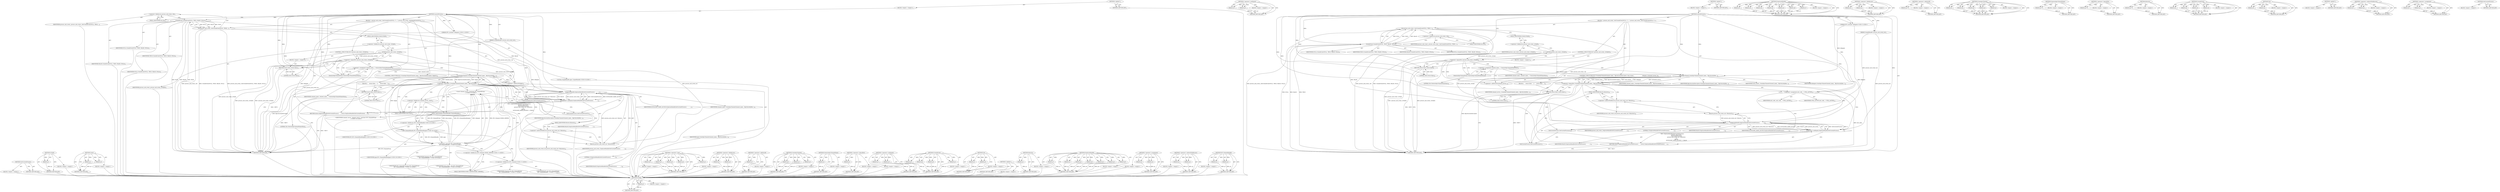 digraph "IPC.ChannelHandle" {
vulnerable_107 [label=<(METHOD,IsValid)>];
vulnerable_108 [label=<(PARAM,p1)>];
vulnerable_109 [label=<(BLOCK,&lt;empty&gt;,&lt;empty&gt;)>];
vulnerable_110 [label=<(METHOD_RETURN,ANY)>];
vulnerable_132 [label=<(METHOD,&lt;operator&gt;.notEquals)>];
vulnerable_133 [label=<(PARAM,p1)>];
vulnerable_134 [label=<(PARAM,p2)>];
vulnerable_135 [label=<(BLOCK,&lt;empty&gt;,&lt;empty&gt;)>];
vulnerable_136 [label=<(METHOD_RETURN,ANY)>];
vulnerable_6 [label=<(METHOD,&lt;global&gt;)<SUB>1</SUB>>];
vulnerable_7 [label=<(BLOCK,&lt;empty&gt;,&lt;empty&gt;)<SUB>1</SUB>>];
vulnerable_8 [label=<(METHOD,LaunchProcess)<SUB>1</SUB>>];
vulnerable_9 [label="<(PARAM,IPC::Listener* delegate)<SUB>2</SUB>>"];
vulnerable_10 [label=<(PARAM,ScopedHandle* process_exit_event_out)<SUB>3</SUB>>];
vulnerable_11 [label=<(BLOCK,{
  process_exit_event_.Set(CreateEvent(NULL, T...,{
  process_exit_event_.Set(CreateEvent(NULL, T...)<SUB>3</SUB>>];
vulnerable_12 [label=<(Set,process_exit_event_.Set(CreateEvent(NULL, TRUE,...)<SUB>4</SUB>>];
vulnerable_13 [label=<(&lt;operator&gt;.fieldAccess,process_exit_event_.Set)<SUB>4</SUB>>];
vulnerable_14 [label=<(IDENTIFIER,process_exit_event_,process_exit_event_.Set(CreateEvent(NULL, TRUE,...)<SUB>4</SUB>>];
vulnerable_15 [label=<(FIELD_IDENTIFIER,Set,Set)<SUB>4</SUB>>];
vulnerable_16 [label=<(CreateEvent,CreateEvent(NULL, TRUE, FALSE, NULL))<SUB>4</SUB>>];
vulnerable_17 [label=<(IDENTIFIER,NULL,CreateEvent(NULL, TRUE, FALSE, NULL))<SUB>4</SUB>>];
vulnerable_18 [label=<(IDENTIFIER,TRUE,CreateEvent(NULL, TRUE, FALSE, NULL))<SUB>4</SUB>>];
vulnerable_19 [label=<(IDENTIFIER,FALSE,CreateEvent(NULL, TRUE, FALSE, NULL))<SUB>4</SUB>>];
vulnerable_20 [label=<(IDENTIFIER,NULL,CreateEvent(NULL, TRUE, FALSE, NULL))<SUB>4</SUB>>];
vulnerable_21 [label=<(CONTROL_STRUCTURE,IF,if (!process_exit_event_.IsValid()))<SUB>5</SUB>>];
vulnerable_22 [label=<(&lt;operator&gt;.logicalNot,!process_exit_event_.IsValid())<SUB>5</SUB>>];
vulnerable_23 [label=<(IsValid,process_exit_event_.IsValid())<SUB>5</SUB>>];
vulnerable_24 [label=<(&lt;operator&gt;.fieldAccess,process_exit_event_.IsValid)<SUB>5</SUB>>];
vulnerable_25 [label=<(IDENTIFIER,process_exit_event_,process_exit_event_.IsValid())<SUB>5</SUB>>];
vulnerable_26 [label=<(FIELD_IDENTIFIER,IsValid,IsValid)<SUB>5</SUB>>];
vulnerable_27 [label=<(BLOCK,&lt;empty&gt;,&lt;empty&gt;)<SUB>6</SUB>>];
vulnerable_28 [label=<(RETURN,return false;,return false;)<SUB>6</SUB>>];
vulnerable_29 [label=<(LITERAL,false,return false;)<SUB>6</SUB>>];
vulnerable_30 [label=<(&lt;operator&gt;.assignment,channel_name_ = GenerateIpcChannelName(this))<SUB>8</SUB>>];
vulnerable_31 [label=<(IDENTIFIER,channel_name_,channel_name_ = GenerateIpcChannelName(this))<SUB>8</SUB>>];
vulnerable_32 [label=<(GenerateIpcChannelName,GenerateIpcChannelName(this))<SUB>8</SUB>>];
vulnerable_33 [label=<(LITERAL,this,GenerateIpcChannelName(this))<SUB>8</SUB>>];
vulnerable_34 [label=<(CONTROL_STRUCTURE,IF,if (!CreateIpcChannel(channel_name_, kIpcSecurityDescriptor, task_runner_,
                        delegate, &amp;channel_server_)))<SUB>9</SUB>>];
vulnerable_35 [label=<(&lt;operator&gt;.logicalNot,!CreateIpcChannel(channel_name_, kIpcSecurityDe...)<SUB>9</SUB>>];
vulnerable_36 [label=<(CreateIpcChannel,CreateIpcChannel(channel_name_, kIpcSecurityDes...)<SUB>9</SUB>>];
vulnerable_37 [label=<(IDENTIFIER,channel_name_,CreateIpcChannel(channel_name_, kIpcSecurityDes...)<SUB>9</SUB>>];
vulnerable_38 [label=<(IDENTIFIER,kIpcSecurityDescriptor,CreateIpcChannel(channel_name_, kIpcSecurityDes...)<SUB>9</SUB>>];
vulnerable_39 [label=<(IDENTIFIER,task_runner_,CreateIpcChannel(channel_name_, kIpcSecurityDes...)<SUB>9</SUB>>];
vulnerable_40 [label=<(IDENTIFIER,delegate,CreateIpcChannel(channel_name_, kIpcSecurityDes...)<SUB>10</SUB>>];
vulnerable_41 [label=<(&lt;operator&gt;.addressOf,&amp;channel_server_)<SUB>10</SUB>>];
vulnerable_42 [label=<(IDENTIFIER,channel_server_,CreateIpcChannel(channel_name_, kIpcSecurityDes...)<SUB>10</SUB>>];
vulnerable_43 [label=<(BLOCK,{
     return false;
   },{
     return false;
   })<SUB>10</SUB>>];
vulnerable_44 [label=<(RETURN,return false;,return false;)<SUB>11</SUB>>];
vulnerable_45 [label=<(LITERAL,false,return false;)<SUB>11</SUB>>];
vulnerable_46 [label=<(&lt;operator&gt;.assignment,exit_code_ = STILL_ACTIVE)<SUB>14</SUB>>];
vulnerable_47 [label=<(IDENTIFIER,exit_code_,exit_code_ = STILL_ACTIVE)<SUB>14</SUB>>];
vulnerable_48 [label=<(IDENTIFIER,STILL_ACTIVE,exit_code_ = STILL_ACTIVE)<SUB>14</SUB>>];
vulnerable_49 [label=<(RETURN,return DuplicateHandle(GetCurrentProcess(),
   ...,return DuplicateHandle(GetCurrentProcess(),
   ...)<SUB>15</SUB>>];
vulnerable_50 [label=<(&lt;operator&gt;.notEquals,DuplicateHandle(GetCurrentProcess(),
          ...)<SUB>15</SUB>>];
vulnerable_51 [label=<(DuplicateHandle,DuplicateHandle(GetCurrentProcess(),
          ...)<SUB>15</SUB>>];
vulnerable_52 [label=<(GetCurrentProcess,GetCurrentProcess())<SUB>15</SUB>>];
vulnerable_53 [label=<(IDENTIFIER,process_exit_event_,DuplicateHandle(GetCurrentProcess(),
          ...)<SUB>16</SUB>>];
vulnerable_54 [label=<(GetCurrentProcess,GetCurrentProcess())<SUB>17</SUB>>];
vulnerable_55 [label=<(Receive,process_exit_event_out-&gt;Receive())<SUB>18</SUB>>];
vulnerable_56 [label=<(&lt;operator&gt;.indirectFieldAccess,process_exit_event_out-&gt;Receive)<SUB>18</SUB>>];
vulnerable_57 [label=<(IDENTIFIER,process_exit_event_out,process_exit_event_out-&gt;Receive())<SUB>18</SUB>>];
vulnerable_58 [label=<(FIELD_IDENTIFIER,Receive,Receive)<SUB>18</SUB>>];
vulnerable_59 [label=<(LITERAL,0,DuplicateHandle(GetCurrentProcess(),
          ...)<SUB>19</SUB>>];
vulnerable_60 [label=<(IDENTIFIER,FALSE,DuplicateHandle(GetCurrentProcess(),
          ...)<SUB>20</SUB>>];
vulnerable_61 [label=<(IDENTIFIER,DUPLICATE_SAME_ACCESS,DuplicateHandle(GetCurrentProcess(),
          ...)<SUB>21</SUB>>];
vulnerable_62 [label=<(IDENTIFIER,FALSE,DuplicateHandle(GetCurrentProcess(),
          ...)<SUB>21</SUB>>];
vulnerable_63 [label=<(METHOD_RETURN,bool)<SUB>1</SUB>>];
vulnerable_65 [label=<(METHOD_RETURN,ANY)<SUB>1</SUB>>];
vulnerable_137 [label=<(METHOD,DuplicateHandle)>];
vulnerable_138 [label=<(PARAM,p1)>];
vulnerable_139 [label=<(PARAM,p2)>];
vulnerable_140 [label=<(PARAM,p3)>];
vulnerable_141 [label=<(PARAM,p4)>];
vulnerable_142 [label=<(PARAM,p5)>];
vulnerable_143 [label=<(PARAM,p6)>];
vulnerable_144 [label=<(PARAM,p7)>];
vulnerable_145 [label=<(BLOCK,&lt;empty&gt;,&lt;empty&gt;)>];
vulnerable_146 [label=<(METHOD_RETURN,ANY)>];
vulnerable_91 [label=<(METHOD,&lt;operator&gt;.fieldAccess)>];
vulnerable_92 [label=<(PARAM,p1)>];
vulnerable_93 [label=<(PARAM,p2)>];
vulnerable_94 [label=<(BLOCK,&lt;empty&gt;,&lt;empty&gt;)>];
vulnerable_95 [label=<(METHOD_RETURN,ANY)>];
vulnerable_128 [label=<(METHOD,&lt;operator&gt;.addressOf)>];
vulnerable_129 [label=<(PARAM,p1)>];
vulnerable_130 [label=<(BLOCK,&lt;empty&gt;,&lt;empty&gt;)>];
vulnerable_131 [label=<(METHOD_RETURN,ANY)>];
vulnerable_120 [label=<(METHOD,CreateIpcChannel)>];
vulnerable_121 [label=<(PARAM,p1)>];
vulnerable_122 [label=<(PARAM,p2)>];
vulnerable_123 [label=<(PARAM,p3)>];
vulnerable_124 [label=<(PARAM,p4)>];
vulnerable_125 [label=<(PARAM,p5)>];
vulnerable_126 [label=<(BLOCK,&lt;empty&gt;,&lt;empty&gt;)>];
vulnerable_127 [label=<(METHOD_RETURN,ANY)>];
vulnerable_116 [label=<(METHOD,GenerateIpcChannelName)>];
vulnerable_117 [label=<(PARAM,p1)>];
vulnerable_118 [label=<(BLOCK,&lt;empty&gt;,&lt;empty&gt;)>];
vulnerable_119 [label=<(METHOD_RETURN,ANY)>];
vulnerable_103 [label=<(METHOD,&lt;operator&gt;.logicalNot)>];
vulnerable_104 [label=<(PARAM,p1)>];
vulnerable_105 [label=<(BLOCK,&lt;empty&gt;,&lt;empty&gt;)>];
vulnerable_106 [label=<(METHOD_RETURN,ANY)>];
vulnerable_150 [label=<(METHOD,Receive)>];
vulnerable_151 [label=<(PARAM,p1)>];
vulnerable_152 [label=<(BLOCK,&lt;empty&gt;,&lt;empty&gt;)>];
vulnerable_153 [label=<(METHOD_RETURN,ANY)>];
vulnerable_96 [label=<(METHOD,CreateEvent)>];
vulnerable_97 [label=<(PARAM,p1)>];
vulnerable_98 [label=<(PARAM,p2)>];
vulnerable_99 [label=<(PARAM,p3)>];
vulnerable_100 [label=<(PARAM,p4)>];
vulnerable_101 [label=<(BLOCK,&lt;empty&gt;,&lt;empty&gt;)>];
vulnerable_102 [label=<(METHOD_RETURN,ANY)>];
vulnerable_86 [label=<(METHOD,Set)>];
vulnerable_87 [label=<(PARAM,p1)>];
vulnerable_88 [label=<(PARAM,p2)>];
vulnerable_89 [label=<(BLOCK,&lt;empty&gt;,&lt;empty&gt;)>];
vulnerable_90 [label=<(METHOD_RETURN,ANY)>];
vulnerable_80 [label=<(METHOD,&lt;global&gt;)<SUB>1</SUB>>];
vulnerable_81 [label=<(BLOCK,&lt;empty&gt;,&lt;empty&gt;)>];
vulnerable_82 [label=<(METHOD_RETURN,ANY)>];
vulnerable_154 [label=<(METHOD,&lt;operator&gt;.indirectFieldAccess)>];
vulnerable_155 [label=<(PARAM,p1)>];
vulnerable_156 [label=<(PARAM,p2)>];
vulnerable_157 [label=<(BLOCK,&lt;empty&gt;,&lt;empty&gt;)>];
vulnerable_158 [label=<(METHOD_RETURN,ANY)>];
vulnerable_111 [label=<(METHOD,&lt;operator&gt;.assignment)>];
vulnerable_112 [label=<(PARAM,p1)>];
vulnerable_113 [label=<(PARAM,p2)>];
vulnerable_114 [label=<(BLOCK,&lt;empty&gt;,&lt;empty&gt;)>];
vulnerable_115 [label=<(METHOD_RETURN,ANY)>];
vulnerable_147 [label=<(METHOD,GetCurrentProcess)>];
vulnerable_148 [label=<(BLOCK,&lt;empty&gt;,&lt;empty&gt;)>];
vulnerable_149 [label=<(METHOD_RETURN,ANY)>];
fixed_183 [label=<(METHOD,GetCurrentProcess)>];
fixed_184 [label=<(BLOCK,&lt;empty&gt;,&lt;empty&gt;)>];
fixed_185 [label=<(METHOD_RETURN,ANY)>];
fixed_127 [label=<(METHOD,IsValid)>];
fixed_128 [label=<(PARAM,p1)>];
fixed_129 [label=<(BLOCK,&lt;empty&gt;,&lt;empty&gt;)>];
fixed_130 [label=<(METHOD_RETURN,ANY)>];
fixed_150 [label=<(METHOD,reset)>];
fixed_151 [label=<(PARAM,p1)>];
fixed_152 [label=<(PARAM,p2)>];
fixed_153 [label=<(BLOCK,&lt;empty&gt;,&lt;empty&gt;)>];
fixed_154 [label=<(METHOD_RETURN,ANY)>];
fixed_6 [label=<(METHOD,&lt;global&gt;)<SUB>1</SUB>>];
fixed_7 [label=<(BLOCK,&lt;empty&gt;,&lt;empty&gt;)<SUB>1</SUB>>];
fixed_8 [label=<(METHOD,LaunchProcess)<SUB>1</SUB>>];
fixed_9 [label="<(PARAM,IPC::Listener* delegate)<SUB>2</SUB>>"];
fixed_10 [label=<(PARAM,ScopedHandle* process_exit_event_out)<SUB>3</SUB>>];
fixed_11 [label=<(BLOCK,{
  process_exit_event_.Set(CreateEvent(NULL, T...,{
  process_exit_event_.Set(CreateEvent(NULL, T...)<SUB>3</SUB>>];
fixed_12 [label=<(Set,process_exit_event_.Set(CreateEvent(NULL, TRUE,...)<SUB>4</SUB>>];
fixed_13 [label=<(&lt;operator&gt;.fieldAccess,process_exit_event_.Set)<SUB>4</SUB>>];
fixed_14 [label=<(IDENTIFIER,process_exit_event_,process_exit_event_.Set(CreateEvent(NULL, TRUE,...)<SUB>4</SUB>>];
fixed_15 [label=<(FIELD_IDENTIFIER,Set,Set)<SUB>4</SUB>>];
fixed_16 [label=<(CreateEvent,CreateEvent(NULL, TRUE, FALSE, NULL))<SUB>4</SUB>>];
fixed_17 [label=<(IDENTIFIER,NULL,CreateEvent(NULL, TRUE, FALSE, NULL))<SUB>4</SUB>>];
fixed_18 [label=<(IDENTIFIER,TRUE,CreateEvent(NULL, TRUE, FALSE, NULL))<SUB>4</SUB>>];
fixed_19 [label=<(IDENTIFIER,FALSE,CreateEvent(NULL, TRUE, FALSE, NULL))<SUB>4</SUB>>];
fixed_20 [label=<(IDENTIFIER,NULL,CreateEvent(NULL, TRUE, FALSE, NULL))<SUB>4</SUB>>];
fixed_21 [label=<(CONTROL_STRUCTURE,IF,if (!process_exit_event_.IsValid()))<SUB>5</SUB>>];
fixed_22 [label=<(&lt;operator&gt;.logicalNot,!process_exit_event_.IsValid())<SUB>5</SUB>>];
fixed_23 [label=<(IsValid,process_exit_event_.IsValid())<SUB>5</SUB>>];
fixed_24 [label=<(&lt;operator&gt;.fieldAccess,process_exit_event_.IsValid)<SUB>5</SUB>>];
fixed_25 [label=<(IDENTIFIER,process_exit_event_,process_exit_event_.IsValid())<SUB>5</SUB>>];
fixed_26 [label=<(FIELD_IDENTIFIER,IsValid,IsValid)<SUB>5</SUB>>];
fixed_27 [label=<(BLOCK,&lt;empty&gt;,&lt;empty&gt;)<SUB>6</SUB>>];
fixed_28 [label=<(RETURN,return false;,return false;)<SUB>6</SUB>>];
fixed_29 [label=<(LITERAL,false,return false;)<SUB>6</SUB>>];
fixed_30 [label=<(&lt;operator&gt;.assignment,channel_name_ = GenerateIpcChannelName(this))<SUB>8</SUB>>];
fixed_31 [label=<(IDENTIFIER,channel_name_,channel_name_ = GenerateIpcChannelName(this))<SUB>8</SUB>>];
fixed_32 [label=<(GenerateIpcChannelName,GenerateIpcChannelName(this))<SUB>8</SUB>>];
fixed_33 [label=<(LITERAL,this,GenerateIpcChannelName(this))<SUB>8</SUB>>];
fixed_34 [label="<(LOCAL,ScopedHandle pipe: ScopedHandle)<SUB>9</SUB>>"];
fixed_35 [label=<(CONTROL_STRUCTURE,IF,if (!CreateIpcChannel(channel_name_, kIpcSecurityDescriptor, &amp;pipe)))<SUB>10</SUB>>];
fixed_36 [label=<(&lt;operator&gt;.logicalNot,!CreateIpcChannel(channel_name_, kIpcSecurityDe...)<SUB>10</SUB>>];
fixed_37 [label=<(CreateIpcChannel,CreateIpcChannel(channel_name_, kIpcSecurityDes...)<SUB>10</SUB>>];
fixed_38 [label=<(IDENTIFIER,channel_name_,CreateIpcChannel(channel_name_, kIpcSecurityDes...)<SUB>10</SUB>>];
fixed_39 [label=<(IDENTIFIER,kIpcSecurityDescriptor,CreateIpcChannel(channel_name_, kIpcSecurityDes...)<SUB>10</SUB>>];
fixed_40 [label=<(&lt;operator&gt;.addressOf,&amp;pipe)<SUB>10</SUB>>];
fixed_41 [label=<(IDENTIFIER,pipe,CreateIpcChannel(channel_name_, kIpcSecurityDes...)<SUB>10</SUB>>];
fixed_42 [label=<(BLOCK,{
     return false;
   },{
     return false;
   })<SUB>10</SUB>>];
fixed_43 [label=<(RETURN,return false;,return false;)<SUB>11</SUB>>];
fixed_44 [label=<(LITERAL,false,return false;)<SUB>11</SUB>>];
fixed_45 [label="<(reset,channel_server_.reset(new IPC::ChannelProxy(
  ...)<SUB>15</SUB>>"];
fixed_46 [label=<(&lt;operator&gt;.fieldAccess,channel_server_.reset)<SUB>15</SUB>>];
fixed_47 [label="<(IDENTIFIER,channel_server_,channel_server_.reset(new IPC::ChannelProxy(
  ...)<SUB>15</SUB>>"];
fixed_48 [label=<(FIELD_IDENTIFIER,reset,reset)<SUB>15</SUB>>];
fixed_49 [label="<(&lt;operator&gt;.new,new IPC::ChannelProxy(
      IPC::ChannelHandle...)<SUB>15</SUB>>"];
fixed_50 [label="<(IDENTIFIER,IPC::ChannelProxy,new IPC::ChannelProxy(
      IPC::ChannelHandle...)<SUB>15</SUB>>"];
fixed_51 [label="<(IPC.ChannelHandle,IPC::ChannelHandle(pipe))<SUB>16</SUB>>"];
fixed_52 [label="<(&lt;operator&gt;.fieldAccess,IPC::ChannelHandle)<SUB>16</SUB>>"];
fixed_53 [label="<(IDENTIFIER,IPC,IPC::ChannelHandle(pipe))<SUB>16</SUB>>"];
fixed_54 [label=<(FIELD_IDENTIFIER,ChannelHandle,ChannelHandle)<SUB>16</SUB>>];
fixed_55 [label="<(IDENTIFIER,pipe,IPC::ChannelHandle(pipe))<SUB>16</SUB>>"];
fixed_56 [label="<(&lt;operator&gt;.fieldAccess,IPC::Channel::MODE_SERVER)<SUB>17</SUB>>"];
fixed_57 [label="<(&lt;operator&gt;.fieldAccess,IPC::Channel)<SUB>17</SUB>>"];
fixed_58 [label="<(IDENTIFIER,IPC,new IPC::ChannelProxy(
      IPC::ChannelHandle...)<SUB>17</SUB>>"];
fixed_59 [label="<(IDENTIFIER,Channel,new IPC::ChannelProxy(
      IPC::ChannelHandle...)<SUB>17</SUB>>"];
fixed_60 [label=<(FIELD_IDENTIFIER,MODE_SERVER,MODE_SERVER)<SUB>17</SUB>>];
fixed_61 [label="<(IDENTIFIER,delegate,new IPC::ChannelProxy(
      IPC::ChannelHandle...)<SUB>18</SUB>>"];
fixed_62 [label="<(IDENTIFIER,task_runner_,new IPC::ChannelProxy(
      IPC::ChannelHandle...)<SUB>19</SUB>>"];
fixed_63 [label=<(RETURN,return DuplicateHandle(GetCurrentProcess(),
   ...,return DuplicateHandle(GetCurrentProcess(),
   ...)<SUB>21</SUB>>];
fixed_64 [label=<(&lt;operator&gt;.notEquals,DuplicateHandle(GetCurrentProcess(),
          ...)<SUB>21</SUB>>];
fixed_65 [label=<(DuplicateHandle,DuplicateHandle(GetCurrentProcess(),
          ...)<SUB>21</SUB>>];
fixed_66 [label=<(GetCurrentProcess,GetCurrentProcess())<SUB>21</SUB>>];
fixed_67 [label=<(IDENTIFIER,process_exit_event_,DuplicateHandle(GetCurrentProcess(),
          ...)<SUB>22</SUB>>];
fixed_68 [label=<(GetCurrentProcess,GetCurrentProcess())<SUB>23</SUB>>];
fixed_69 [label=<(Receive,process_exit_event_out-&gt;Receive())<SUB>24</SUB>>];
fixed_70 [label=<(&lt;operator&gt;.indirectFieldAccess,process_exit_event_out-&gt;Receive)<SUB>24</SUB>>];
fixed_71 [label=<(IDENTIFIER,process_exit_event_out,process_exit_event_out-&gt;Receive())<SUB>24</SUB>>];
fixed_72 [label=<(FIELD_IDENTIFIER,Receive,Receive)<SUB>24</SUB>>];
fixed_73 [label=<(LITERAL,0,DuplicateHandle(GetCurrentProcess(),
          ...)<SUB>25</SUB>>];
fixed_74 [label=<(IDENTIFIER,FALSE,DuplicateHandle(GetCurrentProcess(),
          ...)<SUB>26</SUB>>];
fixed_75 [label=<(IDENTIFIER,DUPLICATE_SAME_ACCESS,DuplicateHandle(GetCurrentProcess(),
          ...)<SUB>27</SUB>>];
fixed_76 [label=<(IDENTIFIER,FALSE,DuplicateHandle(GetCurrentProcess(),
          ...)<SUB>27</SUB>>];
fixed_77 [label=<(METHOD_RETURN,bool)<SUB>1</SUB>>];
fixed_79 [label=<(METHOD_RETURN,ANY)<SUB>1</SUB>>];
fixed_155 [label=<(METHOD,&lt;operator&gt;.new)>];
fixed_156 [label=<(PARAM,p1)>];
fixed_157 [label=<(PARAM,p2)>];
fixed_158 [label=<(PARAM,p3)>];
fixed_159 [label=<(PARAM,p4)>];
fixed_160 [label=<(PARAM,p5)>];
fixed_161 [label=<(BLOCK,&lt;empty&gt;,&lt;empty&gt;)>];
fixed_162 [label=<(METHOD_RETURN,ANY)>];
fixed_111 [label=<(METHOD,&lt;operator&gt;.fieldAccess)>];
fixed_112 [label=<(PARAM,p1)>];
fixed_113 [label=<(PARAM,p2)>];
fixed_114 [label=<(BLOCK,&lt;empty&gt;,&lt;empty&gt;)>];
fixed_115 [label=<(METHOD_RETURN,ANY)>];
fixed_146 [label=<(METHOD,&lt;operator&gt;.addressOf)>];
fixed_147 [label=<(PARAM,p1)>];
fixed_148 [label=<(BLOCK,&lt;empty&gt;,&lt;empty&gt;)>];
fixed_149 [label=<(METHOD_RETURN,ANY)>];
fixed_140 [label=<(METHOD,CreateIpcChannel)>];
fixed_141 [label=<(PARAM,p1)>];
fixed_142 [label=<(PARAM,p2)>];
fixed_143 [label=<(PARAM,p3)>];
fixed_144 [label=<(BLOCK,&lt;empty&gt;,&lt;empty&gt;)>];
fixed_145 [label=<(METHOD_RETURN,ANY)>];
fixed_136 [label=<(METHOD,GenerateIpcChannelName)>];
fixed_137 [label=<(PARAM,p1)>];
fixed_138 [label=<(BLOCK,&lt;empty&gt;,&lt;empty&gt;)>];
fixed_139 [label=<(METHOD_RETURN,ANY)>];
fixed_123 [label=<(METHOD,&lt;operator&gt;.logicalNot)>];
fixed_124 [label=<(PARAM,p1)>];
fixed_125 [label=<(BLOCK,&lt;empty&gt;,&lt;empty&gt;)>];
fixed_126 [label=<(METHOD_RETURN,ANY)>];
fixed_168 [label=<(METHOD,&lt;operator&gt;.notEquals)>];
fixed_169 [label=<(PARAM,p1)>];
fixed_170 [label=<(PARAM,p2)>];
fixed_171 [label=<(BLOCK,&lt;empty&gt;,&lt;empty&gt;)>];
fixed_172 [label=<(METHOD_RETURN,ANY)>];
fixed_116 [label=<(METHOD,CreateEvent)>];
fixed_117 [label=<(PARAM,p1)>];
fixed_118 [label=<(PARAM,p2)>];
fixed_119 [label=<(PARAM,p3)>];
fixed_120 [label=<(PARAM,p4)>];
fixed_121 [label=<(BLOCK,&lt;empty&gt;,&lt;empty&gt;)>];
fixed_122 [label=<(METHOD_RETURN,ANY)>];
fixed_106 [label=<(METHOD,Set)>];
fixed_107 [label=<(PARAM,p1)>];
fixed_108 [label=<(PARAM,p2)>];
fixed_109 [label=<(BLOCK,&lt;empty&gt;,&lt;empty&gt;)>];
fixed_110 [label=<(METHOD_RETURN,ANY)>];
fixed_100 [label=<(METHOD,&lt;global&gt;)<SUB>1</SUB>>];
fixed_101 [label=<(BLOCK,&lt;empty&gt;,&lt;empty&gt;)>];
fixed_102 [label=<(METHOD_RETURN,ANY)>];
fixed_186 [label=<(METHOD,Receive)>];
fixed_187 [label=<(PARAM,p1)>];
fixed_188 [label=<(BLOCK,&lt;empty&gt;,&lt;empty&gt;)>];
fixed_189 [label=<(METHOD_RETURN,ANY)>];
fixed_173 [label=<(METHOD,DuplicateHandle)>];
fixed_174 [label=<(PARAM,p1)>];
fixed_175 [label=<(PARAM,p2)>];
fixed_176 [label=<(PARAM,p3)>];
fixed_177 [label=<(PARAM,p4)>];
fixed_178 [label=<(PARAM,p5)>];
fixed_179 [label=<(PARAM,p6)>];
fixed_180 [label=<(PARAM,p7)>];
fixed_181 [label=<(BLOCK,&lt;empty&gt;,&lt;empty&gt;)>];
fixed_182 [label=<(METHOD_RETURN,ANY)>];
fixed_131 [label=<(METHOD,&lt;operator&gt;.assignment)>];
fixed_132 [label=<(PARAM,p1)>];
fixed_133 [label=<(PARAM,p2)>];
fixed_134 [label=<(BLOCK,&lt;empty&gt;,&lt;empty&gt;)>];
fixed_135 [label=<(METHOD_RETURN,ANY)>];
fixed_190 [label=<(METHOD,&lt;operator&gt;.indirectFieldAccess)>];
fixed_191 [label=<(PARAM,p1)>];
fixed_192 [label=<(PARAM,p2)>];
fixed_193 [label=<(BLOCK,&lt;empty&gt;,&lt;empty&gt;)>];
fixed_194 [label=<(METHOD_RETURN,ANY)>];
fixed_163 [label=<(METHOD,IPC.ChannelHandle)>];
fixed_164 [label=<(PARAM,p1)>];
fixed_165 [label=<(PARAM,p2)>];
fixed_166 [label=<(BLOCK,&lt;empty&gt;,&lt;empty&gt;)>];
fixed_167 [label=<(METHOD_RETURN,ANY)>];
vulnerable_107 -> vulnerable_108  [key=0, label="AST: "];
vulnerable_107 -> vulnerable_108  [key=1, label="DDG: "];
vulnerable_107 -> vulnerable_109  [key=0, label="AST: "];
vulnerable_107 -> vulnerable_110  [key=0, label="AST: "];
vulnerable_107 -> vulnerable_110  [key=1, label="CFG: "];
vulnerable_108 -> vulnerable_110  [key=0, label="DDG: p1"];
vulnerable_132 -> vulnerable_133  [key=0, label="AST: "];
vulnerable_132 -> vulnerable_133  [key=1, label="DDG: "];
vulnerable_132 -> vulnerable_135  [key=0, label="AST: "];
vulnerable_132 -> vulnerable_134  [key=0, label="AST: "];
vulnerable_132 -> vulnerable_134  [key=1, label="DDG: "];
vulnerable_132 -> vulnerable_136  [key=0, label="AST: "];
vulnerable_132 -> vulnerable_136  [key=1, label="CFG: "];
vulnerable_133 -> vulnerable_136  [key=0, label="DDG: p1"];
vulnerable_134 -> vulnerable_136  [key=0, label="DDG: p2"];
vulnerable_6 -> vulnerable_7  [key=0, label="AST: "];
vulnerable_6 -> vulnerable_65  [key=0, label="AST: "];
vulnerable_6 -> vulnerable_65  [key=1, label="CFG: "];
vulnerable_7 -> vulnerable_8  [key=0, label="AST: "];
vulnerable_8 -> vulnerable_9  [key=0, label="AST: "];
vulnerable_8 -> vulnerable_9  [key=1, label="DDG: "];
vulnerable_8 -> vulnerable_10  [key=0, label="AST: "];
vulnerable_8 -> vulnerable_10  [key=1, label="DDG: "];
vulnerable_8 -> vulnerable_11  [key=0, label="AST: "];
vulnerable_8 -> vulnerable_63  [key=0, label="AST: "];
vulnerable_8 -> vulnerable_15  [key=0, label="CFG: "];
vulnerable_8 -> vulnerable_46  [key=0, label="DDG: "];
vulnerable_8 -> vulnerable_16  [key=0, label="DDG: "];
vulnerable_8 -> vulnerable_28  [key=0, label="DDG: "];
vulnerable_8 -> vulnerable_32  [key=0, label="DDG: "];
vulnerable_8 -> vulnerable_44  [key=0, label="DDG: "];
vulnerable_8 -> vulnerable_50  [key=0, label="DDG: "];
vulnerable_8 -> vulnerable_29  [key=0, label="DDG: "];
vulnerable_8 -> vulnerable_36  [key=0, label="DDG: "];
vulnerable_8 -> vulnerable_45  [key=0, label="DDG: "];
vulnerable_8 -> vulnerable_51  [key=0, label="DDG: "];
vulnerable_9 -> vulnerable_63  [key=0, label="DDG: delegate"];
vulnerable_9 -> vulnerable_36  [key=0, label="DDG: delegate"];
vulnerable_10 -> vulnerable_63  [key=0, label="DDG: process_exit_event_out"];
vulnerable_10 -> vulnerable_55  [key=0, label="DDG: process_exit_event_out"];
vulnerable_11 -> vulnerable_12  [key=0, label="AST: "];
vulnerable_11 -> vulnerable_21  [key=0, label="AST: "];
vulnerable_11 -> vulnerable_30  [key=0, label="AST: "];
vulnerable_11 -> vulnerable_34  [key=0, label="AST: "];
vulnerable_11 -> vulnerable_46  [key=0, label="AST: "];
vulnerable_11 -> vulnerable_49  [key=0, label="AST: "];
vulnerable_12 -> vulnerable_13  [key=0, label="AST: "];
vulnerable_12 -> vulnerable_16  [key=0, label="AST: "];
vulnerable_12 -> vulnerable_26  [key=0, label="CFG: "];
vulnerable_12 -> vulnerable_63  [key=0, label="DDG: process_exit_event_.Set"];
vulnerable_12 -> vulnerable_63  [key=1, label="DDG: CreateEvent(NULL, TRUE, FALSE, NULL)"];
vulnerable_12 -> vulnerable_63  [key=2, label="DDG: process_exit_event_.Set(CreateEvent(NULL, TRUE, FALSE, NULL))"];
vulnerable_12 -> vulnerable_51  [key=0, label="DDG: process_exit_event_.Set"];
vulnerable_13 -> vulnerable_14  [key=0, label="AST: "];
vulnerable_13 -> vulnerable_15  [key=0, label="AST: "];
vulnerable_13 -> vulnerable_16  [key=0, label="CFG: "];
vulnerable_15 -> vulnerable_13  [key=0, label="CFG: "];
vulnerable_16 -> vulnerable_17  [key=0, label="AST: "];
vulnerable_16 -> vulnerable_18  [key=0, label="AST: "];
vulnerable_16 -> vulnerable_19  [key=0, label="AST: "];
vulnerable_16 -> vulnerable_20  [key=0, label="AST: "];
vulnerable_16 -> vulnerable_12  [key=0, label="CFG: "];
vulnerable_16 -> vulnerable_12  [key=1, label="DDG: NULL"];
vulnerable_16 -> vulnerable_12  [key=2, label="DDG: TRUE"];
vulnerable_16 -> vulnerable_12  [key=3, label="DDG: FALSE"];
vulnerable_16 -> vulnerable_63  [key=0, label="DDG: NULL"];
vulnerable_16 -> vulnerable_63  [key=1, label="DDG: FALSE"];
vulnerable_16 -> vulnerable_63  [key=2, label="DDG: TRUE"];
vulnerable_16 -> vulnerable_51  [key=0, label="DDG: FALSE"];
vulnerable_21 -> vulnerable_22  [key=0, label="AST: "];
vulnerable_21 -> vulnerable_27  [key=0, label="AST: "];
vulnerable_22 -> vulnerable_23  [key=0, label="AST: "];
vulnerable_22 -> vulnerable_28  [key=0, label="CFG: "];
vulnerable_22 -> vulnerable_28  [key=1, label="CDG: "];
vulnerable_22 -> vulnerable_32  [key=0, label="CFG: "];
vulnerable_22 -> vulnerable_32  [key=1, label="CDG: "];
vulnerable_22 -> vulnerable_63  [key=0, label="DDG: process_exit_event_.IsValid()"];
vulnerable_22 -> vulnerable_63  [key=1, label="DDG: !process_exit_event_.IsValid()"];
vulnerable_22 -> vulnerable_30  [key=0, label="CDG: "];
vulnerable_22 -> vulnerable_36  [key=0, label="CDG: "];
vulnerable_22 -> vulnerable_41  [key=0, label="CDG: "];
vulnerable_22 -> vulnerable_35  [key=0, label="CDG: "];
vulnerable_23 -> vulnerable_24  [key=0, label="AST: "];
vulnerable_23 -> vulnerable_22  [key=0, label="CFG: "];
vulnerable_23 -> vulnerable_22  [key=1, label="DDG: process_exit_event_.IsValid"];
vulnerable_23 -> vulnerable_63  [key=0, label="DDG: process_exit_event_.IsValid"];
vulnerable_23 -> vulnerable_51  [key=0, label="DDG: process_exit_event_.IsValid"];
vulnerable_24 -> vulnerable_25  [key=0, label="AST: "];
vulnerable_24 -> vulnerable_26  [key=0, label="AST: "];
vulnerable_24 -> vulnerable_23  [key=0, label="CFG: "];
vulnerable_26 -> vulnerable_24  [key=0, label="CFG: "];
vulnerable_27 -> vulnerable_28  [key=0, label="AST: "];
vulnerable_28 -> vulnerable_29  [key=0, label="AST: "];
vulnerable_28 -> vulnerable_63  [key=0, label="CFG: "];
vulnerable_28 -> vulnerable_63  [key=1, label="DDG: &lt;RET&gt;"];
vulnerable_29 -> vulnerable_28  [key=0, label="DDG: false"];
vulnerable_30 -> vulnerable_31  [key=0, label="AST: "];
vulnerable_30 -> vulnerable_32  [key=0, label="AST: "];
vulnerable_30 -> vulnerable_41  [key=0, label="CFG: "];
vulnerable_30 -> vulnerable_36  [key=0, label="DDG: channel_name_"];
vulnerable_32 -> vulnerable_33  [key=0, label="AST: "];
vulnerable_32 -> vulnerable_30  [key=0, label="CFG: "];
vulnerable_32 -> vulnerable_30  [key=1, label="DDG: this"];
vulnerable_34 -> vulnerable_35  [key=0, label="AST: "];
vulnerable_34 -> vulnerable_43  [key=0, label="AST: "];
vulnerable_35 -> vulnerable_36  [key=0, label="AST: "];
vulnerable_35 -> vulnerable_44  [key=0, label="CFG: "];
vulnerable_35 -> vulnerable_44  [key=1, label="CDG: "];
vulnerable_35 -> vulnerable_46  [key=0, label="CFG: "];
vulnerable_35 -> vulnerable_46  [key=1, label="CDG: "];
vulnerable_35 -> vulnerable_58  [key=0, label="CDG: "];
vulnerable_35 -> vulnerable_49  [key=0, label="CDG: "];
vulnerable_35 -> vulnerable_51  [key=0, label="CDG: "];
vulnerable_35 -> vulnerable_52  [key=0, label="CDG: "];
vulnerable_35 -> vulnerable_56  [key=0, label="CDG: "];
vulnerable_35 -> vulnerable_50  [key=0, label="CDG: "];
vulnerable_35 -> vulnerable_55  [key=0, label="CDG: "];
vulnerable_35 -> vulnerable_54  [key=0, label="CDG: "];
vulnerable_36 -> vulnerable_37  [key=0, label="AST: "];
vulnerable_36 -> vulnerable_38  [key=0, label="AST: "];
vulnerable_36 -> vulnerable_39  [key=0, label="AST: "];
vulnerable_36 -> vulnerable_40  [key=0, label="AST: "];
vulnerable_36 -> vulnerable_41  [key=0, label="AST: "];
vulnerable_36 -> vulnerable_35  [key=0, label="CFG: "];
vulnerable_36 -> vulnerable_35  [key=1, label="DDG: channel_name_"];
vulnerable_36 -> vulnerable_35  [key=2, label="DDG: kIpcSecurityDescriptor"];
vulnerable_36 -> vulnerable_35  [key=3, label="DDG: task_runner_"];
vulnerable_36 -> vulnerable_35  [key=4, label="DDG: delegate"];
vulnerable_36 -> vulnerable_35  [key=5, label="DDG: &amp;channel_server_"];
vulnerable_36 -> vulnerable_63  [key=0, label="DDG: kIpcSecurityDescriptor"];
vulnerable_41 -> vulnerable_42  [key=0, label="AST: "];
vulnerable_41 -> vulnerable_36  [key=0, label="CFG: "];
vulnerable_43 -> vulnerable_44  [key=0, label="AST: "];
vulnerable_44 -> vulnerable_45  [key=0, label="AST: "];
vulnerable_44 -> vulnerable_63  [key=0, label="CFG: "];
vulnerable_44 -> vulnerable_63  [key=1, label="DDG: &lt;RET&gt;"];
vulnerable_45 -> vulnerable_44  [key=0, label="DDG: false"];
vulnerable_46 -> vulnerable_47  [key=0, label="AST: "];
vulnerable_46 -> vulnerable_48  [key=0, label="AST: "];
vulnerable_46 -> vulnerable_52  [key=0, label="CFG: "];
vulnerable_46 -> vulnerable_63  [key=0, label="DDG: exit_code_"];
vulnerable_49 -> vulnerable_50  [key=0, label="AST: "];
vulnerable_49 -> vulnerable_63  [key=0, label="CFG: "];
vulnerable_49 -> vulnerable_63  [key=1, label="DDG: &lt;RET&gt;"];
vulnerable_50 -> vulnerable_51  [key=0, label="AST: "];
vulnerable_50 -> vulnerable_62  [key=0, label="AST: "];
vulnerable_50 -> vulnerable_49  [key=0, label="CFG: "];
vulnerable_50 -> vulnerable_49  [key=1, label="DDG: DuplicateHandle(GetCurrentProcess(),
                          process_exit_event_,
                          GetCurrentProcess(),
                         process_exit_event_out-&gt;Receive(),
                         0,
                         FALSE,
                         DUPLICATE_SAME_ACCESS) != FALSE"];
vulnerable_51 -> vulnerable_52  [key=0, label="AST: "];
vulnerable_51 -> vulnerable_53  [key=0, label="AST: "];
vulnerable_51 -> vulnerable_54  [key=0, label="AST: "];
vulnerable_51 -> vulnerable_55  [key=0, label="AST: "];
vulnerable_51 -> vulnerable_59  [key=0, label="AST: "];
vulnerable_51 -> vulnerable_60  [key=0, label="AST: "];
vulnerable_51 -> vulnerable_61  [key=0, label="AST: "];
vulnerable_51 -> vulnerable_50  [key=0, label="CFG: "];
vulnerable_51 -> vulnerable_50  [key=1, label="DDG: GetCurrentProcess()"];
vulnerable_51 -> vulnerable_50  [key=2, label="DDG: 0"];
vulnerable_51 -> vulnerable_50  [key=3, label="DDG: process_exit_event_out-&gt;Receive()"];
vulnerable_51 -> vulnerable_50  [key=4, label="DDG: DUPLICATE_SAME_ACCESS"];
vulnerable_51 -> vulnerable_50  [key=5, label="DDG: FALSE"];
vulnerable_51 -> vulnerable_50  [key=6, label="DDG: process_exit_event_"];
vulnerable_52 -> vulnerable_54  [key=0, label="CFG: "];
vulnerable_54 -> vulnerable_58  [key=0, label="CFG: "];
vulnerable_55 -> vulnerable_56  [key=0, label="AST: "];
vulnerable_55 -> vulnerable_51  [key=0, label="CFG: "];
vulnerable_55 -> vulnerable_51  [key=1, label="DDG: process_exit_event_out-&gt;Receive"];
vulnerable_56 -> vulnerable_57  [key=0, label="AST: "];
vulnerable_56 -> vulnerable_58  [key=0, label="AST: "];
vulnerable_56 -> vulnerable_55  [key=0, label="CFG: "];
vulnerable_58 -> vulnerable_56  [key=0, label="CFG: "];
vulnerable_137 -> vulnerable_138  [key=0, label="AST: "];
vulnerable_137 -> vulnerable_138  [key=1, label="DDG: "];
vulnerable_137 -> vulnerable_145  [key=0, label="AST: "];
vulnerable_137 -> vulnerable_139  [key=0, label="AST: "];
vulnerable_137 -> vulnerable_139  [key=1, label="DDG: "];
vulnerable_137 -> vulnerable_146  [key=0, label="AST: "];
vulnerable_137 -> vulnerable_146  [key=1, label="CFG: "];
vulnerable_137 -> vulnerable_140  [key=0, label="AST: "];
vulnerable_137 -> vulnerable_140  [key=1, label="DDG: "];
vulnerable_137 -> vulnerable_141  [key=0, label="AST: "];
vulnerable_137 -> vulnerable_141  [key=1, label="DDG: "];
vulnerable_137 -> vulnerable_142  [key=0, label="AST: "];
vulnerable_137 -> vulnerable_142  [key=1, label="DDG: "];
vulnerable_137 -> vulnerable_143  [key=0, label="AST: "];
vulnerable_137 -> vulnerable_143  [key=1, label="DDG: "];
vulnerable_137 -> vulnerable_144  [key=0, label="AST: "];
vulnerable_137 -> vulnerable_144  [key=1, label="DDG: "];
vulnerable_138 -> vulnerable_146  [key=0, label="DDG: p1"];
vulnerable_139 -> vulnerable_146  [key=0, label="DDG: p2"];
vulnerable_140 -> vulnerable_146  [key=0, label="DDG: p3"];
vulnerable_141 -> vulnerable_146  [key=0, label="DDG: p4"];
vulnerable_142 -> vulnerable_146  [key=0, label="DDG: p5"];
vulnerable_143 -> vulnerable_146  [key=0, label="DDG: p6"];
vulnerable_144 -> vulnerable_146  [key=0, label="DDG: p7"];
vulnerable_91 -> vulnerable_92  [key=0, label="AST: "];
vulnerable_91 -> vulnerable_92  [key=1, label="DDG: "];
vulnerable_91 -> vulnerable_94  [key=0, label="AST: "];
vulnerable_91 -> vulnerable_93  [key=0, label="AST: "];
vulnerable_91 -> vulnerable_93  [key=1, label="DDG: "];
vulnerable_91 -> vulnerable_95  [key=0, label="AST: "];
vulnerable_91 -> vulnerable_95  [key=1, label="CFG: "];
vulnerable_92 -> vulnerable_95  [key=0, label="DDG: p1"];
vulnerable_93 -> vulnerable_95  [key=0, label="DDG: p2"];
vulnerable_128 -> vulnerable_129  [key=0, label="AST: "];
vulnerable_128 -> vulnerable_129  [key=1, label="DDG: "];
vulnerable_128 -> vulnerable_130  [key=0, label="AST: "];
vulnerable_128 -> vulnerable_131  [key=0, label="AST: "];
vulnerable_128 -> vulnerable_131  [key=1, label="CFG: "];
vulnerable_129 -> vulnerable_131  [key=0, label="DDG: p1"];
vulnerable_120 -> vulnerable_121  [key=0, label="AST: "];
vulnerable_120 -> vulnerable_121  [key=1, label="DDG: "];
vulnerable_120 -> vulnerable_126  [key=0, label="AST: "];
vulnerable_120 -> vulnerable_122  [key=0, label="AST: "];
vulnerable_120 -> vulnerable_122  [key=1, label="DDG: "];
vulnerable_120 -> vulnerable_127  [key=0, label="AST: "];
vulnerable_120 -> vulnerable_127  [key=1, label="CFG: "];
vulnerable_120 -> vulnerable_123  [key=0, label="AST: "];
vulnerable_120 -> vulnerable_123  [key=1, label="DDG: "];
vulnerable_120 -> vulnerable_124  [key=0, label="AST: "];
vulnerable_120 -> vulnerable_124  [key=1, label="DDG: "];
vulnerable_120 -> vulnerable_125  [key=0, label="AST: "];
vulnerable_120 -> vulnerable_125  [key=1, label="DDG: "];
vulnerable_121 -> vulnerable_127  [key=0, label="DDG: p1"];
vulnerable_122 -> vulnerable_127  [key=0, label="DDG: p2"];
vulnerable_123 -> vulnerable_127  [key=0, label="DDG: p3"];
vulnerable_124 -> vulnerable_127  [key=0, label="DDG: p4"];
vulnerable_125 -> vulnerable_127  [key=0, label="DDG: p5"];
vulnerable_116 -> vulnerable_117  [key=0, label="AST: "];
vulnerable_116 -> vulnerable_117  [key=1, label="DDG: "];
vulnerable_116 -> vulnerable_118  [key=0, label="AST: "];
vulnerable_116 -> vulnerable_119  [key=0, label="AST: "];
vulnerable_116 -> vulnerable_119  [key=1, label="CFG: "];
vulnerable_117 -> vulnerable_119  [key=0, label="DDG: p1"];
vulnerable_103 -> vulnerable_104  [key=0, label="AST: "];
vulnerable_103 -> vulnerable_104  [key=1, label="DDG: "];
vulnerable_103 -> vulnerable_105  [key=0, label="AST: "];
vulnerable_103 -> vulnerable_106  [key=0, label="AST: "];
vulnerable_103 -> vulnerable_106  [key=1, label="CFG: "];
vulnerable_104 -> vulnerable_106  [key=0, label="DDG: p1"];
vulnerable_150 -> vulnerable_151  [key=0, label="AST: "];
vulnerable_150 -> vulnerable_151  [key=1, label="DDG: "];
vulnerable_150 -> vulnerable_152  [key=0, label="AST: "];
vulnerable_150 -> vulnerable_153  [key=0, label="AST: "];
vulnerable_150 -> vulnerable_153  [key=1, label="CFG: "];
vulnerable_151 -> vulnerable_153  [key=0, label="DDG: p1"];
vulnerable_96 -> vulnerable_97  [key=0, label="AST: "];
vulnerable_96 -> vulnerable_97  [key=1, label="DDG: "];
vulnerable_96 -> vulnerable_101  [key=0, label="AST: "];
vulnerable_96 -> vulnerable_98  [key=0, label="AST: "];
vulnerable_96 -> vulnerable_98  [key=1, label="DDG: "];
vulnerable_96 -> vulnerable_102  [key=0, label="AST: "];
vulnerable_96 -> vulnerable_102  [key=1, label="CFG: "];
vulnerable_96 -> vulnerable_99  [key=0, label="AST: "];
vulnerable_96 -> vulnerable_99  [key=1, label="DDG: "];
vulnerable_96 -> vulnerable_100  [key=0, label="AST: "];
vulnerable_96 -> vulnerable_100  [key=1, label="DDG: "];
vulnerable_97 -> vulnerable_102  [key=0, label="DDG: p1"];
vulnerable_98 -> vulnerable_102  [key=0, label="DDG: p2"];
vulnerable_99 -> vulnerable_102  [key=0, label="DDG: p3"];
vulnerable_100 -> vulnerable_102  [key=0, label="DDG: p4"];
vulnerable_86 -> vulnerable_87  [key=0, label="AST: "];
vulnerable_86 -> vulnerable_87  [key=1, label="DDG: "];
vulnerable_86 -> vulnerable_89  [key=0, label="AST: "];
vulnerable_86 -> vulnerable_88  [key=0, label="AST: "];
vulnerable_86 -> vulnerable_88  [key=1, label="DDG: "];
vulnerable_86 -> vulnerable_90  [key=0, label="AST: "];
vulnerable_86 -> vulnerable_90  [key=1, label="CFG: "];
vulnerable_87 -> vulnerable_90  [key=0, label="DDG: p1"];
vulnerable_88 -> vulnerable_90  [key=0, label="DDG: p2"];
vulnerable_80 -> vulnerable_81  [key=0, label="AST: "];
vulnerable_80 -> vulnerable_82  [key=0, label="AST: "];
vulnerable_80 -> vulnerable_82  [key=1, label="CFG: "];
vulnerable_154 -> vulnerable_155  [key=0, label="AST: "];
vulnerable_154 -> vulnerable_155  [key=1, label="DDG: "];
vulnerable_154 -> vulnerable_157  [key=0, label="AST: "];
vulnerable_154 -> vulnerable_156  [key=0, label="AST: "];
vulnerable_154 -> vulnerable_156  [key=1, label="DDG: "];
vulnerable_154 -> vulnerable_158  [key=0, label="AST: "];
vulnerable_154 -> vulnerable_158  [key=1, label="CFG: "];
vulnerable_155 -> vulnerable_158  [key=0, label="DDG: p1"];
vulnerable_156 -> vulnerable_158  [key=0, label="DDG: p2"];
vulnerable_111 -> vulnerable_112  [key=0, label="AST: "];
vulnerable_111 -> vulnerable_112  [key=1, label="DDG: "];
vulnerable_111 -> vulnerable_114  [key=0, label="AST: "];
vulnerable_111 -> vulnerable_113  [key=0, label="AST: "];
vulnerable_111 -> vulnerable_113  [key=1, label="DDG: "];
vulnerable_111 -> vulnerable_115  [key=0, label="AST: "];
vulnerable_111 -> vulnerable_115  [key=1, label="CFG: "];
vulnerable_112 -> vulnerable_115  [key=0, label="DDG: p1"];
vulnerable_113 -> vulnerable_115  [key=0, label="DDG: p2"];
vulnerable_147 -> vulnerable_148  [key=0, label="AST: "];
vulnerable_147 -> vulnerable_149  [key=0, label="AST: "];
vulnerable_147 -> vulnerable_149  [key=1, label="CFG: "];
fixed_183 -> fixed_184  [key=0, label="AST: "];
fixed_183 -> fixed_185  [key=0, label="AST: "];
fixed_183 -> fixed_185  [key=1, label="CFG: "];
fixed_184 -> vulnerable_107  [key=0];
fixed_185 -> vulnerable_107  [key=0];
fixed_127 -> fixed_128  [key=0, label="AST: "];
fixed_127 -> fixed_128  [key=1, label="DDG: "];
fixed_127 -> fixed_129  [key=0, label="AST: "];
fixed_127 -> fixed_130  [key=0, label="AST: "];
fixed_127 -> fixed_130  [key=1, label="CFG: "];
fixed_128 -> fixed_130  [key=0, label="DDG: p1"];
fixed_129 -> vulnerable_107  [key=0];
fixed_130 -> vulnerable_107  [key=0];
fixed_150 -> fixed_151  [key=0, label="AST: "];
fixed_150 -> fixed_151  [key=1, label="DDG: "];
fixed_150 -> fixed_153  [key=0, label="AST: "];
fixed_150 -> fixed_152  [key=0, label="AST: "];
fixed_150 -> fixed_152  [key=1, label="DDG: "];
fixed_150 -> fixed_154  [key=0, label="AST: "];
fixed_150 -> fixed_154  [key=1, label="CFG: "];
fixed_151 -> fixed_154  [key=0, label="DDG: p1"];
fixed_152 -> fixed_154  [key=0, label="DDG: p2"];
fixed_153 -> vulnerable_107  [key=0];
fixed_154 -> vulnerable_107  [key=0];
fixed_6 -> fixed_7  [key=0, label="AST: "];
fixed_6 -> fixed_79  [key=0, label="AST: "];
fixed_6 -> fixed_79  [key=1, label="CFG: "];
fixed_7 -> fixed_8  [key=0, label="AST: "];
fixed_8 -> fixed_9  [key=0, label="AST: "];
fixed_8 -> fixed_9  [key=1, label="DDG: "];
fixed_8 -> fixed_10  [key=0, label="AST: "];
fixed_8 -> fixed_10  [key=1, label="DDG: "];
fixed_8 -> fixed_11  [key=0, label="AST: "];
fixed_8 -> fixed_77  [key=0, label="AST: "];
fixed_8 -> fixed_15  [key=0, label="CFG: "];
fixed_8 -> fixed_16  [key=0, label="DDG: "];
fixed_8 -> fixed_28  [key=0, label="DDG: "];
fixed_8 -> fixed_32  [key=0, label="DDG: "];
fixed_8 -> fixed_43  [key=0, label="DDG: "];
fixed_8 -> fixed_49  [key=0, label="DDG: "];
fixed_8 -> fixed_64  [key=0, label="DDG: "];
fixed_8 -> fixed_29  [key=0, label="DDG: "];
fixed_8 -> fixed_37  [key=0, label="DDG: "];
fixed_8 -> fixed_44  [key=0, label="DDG: "];
fixed_8 -> fixed_51  [key=0, label="DDG: "];
fixed_8 -> fixed_65  [key=0, label="DDG: "];
fixed_9 -> fixed_77  [key=0, label="DDG: delegate"];
fixed_9 -> fixed_49  [key=0, label="DDG: delegate"];
fixed_10 -> fixed_77  [key=0, label="DDG: process_exit_event_out"];
fixed_10 -> fixed_69  [key=0, label="DDG: process_exit_event_out"];
fixed_11 -> fixed_12  [key=0, label="AST: "];
fixed_11 -> fixed_21  [key=0, label="AST: "];
fixed_11 -> fixed_30  [key=0, label="AST: "];
fixed_11 -> fixed_34  [key=0, label="AST: "];
fixed_11 -> fixed_35  [key=0, label="AST: "];
fixed_11 -> fixed_45  [key=0, label="AST: "];
fixed_11 -> fixed_63  [key=0, label="AST: "];
fixed_12 -> fixed_13  [key=0, label="AST: "];
fixed_12 -> fixed_16  [key=0, label="AST: "];
fixed_12 -> fixed_26  [key=0, label="CFG: "];
fixed_12 -> fixed_77  [key=0, label="DDG: process_exit_event_.Set"];
fixed_12 -> fixed_77  [key=1, label="DDG: CreateEvent(NULL, TRUE, FALSE, NULL)"];
fixed_12 -> fixed_77  [key=2, label="DDG: process_exit_event_.Set(CreateEvent(NULL, TRUE, FALSE, NULL))"];
fixed_12 -> fixed_65  [key=0, label="DDG: process_exit_event_.Set"];
fixed_13 -> fixed_14  [key=0, label="AST: "];
fixed_13 -> fixed_15  [key=0, label="AST: "];
fixed_13 -> fixed_16  [key=0, label="CFG: "];
fixed_14 -> vulnerable_107  [key=0];
fixed_15 -> fixed_13  [key=0, label="CFG: "];
fixed_16 -> fixed_17  [key=0, label="AST: "];
fixed_16 -> fixed_18  [key=0, label="AST: "];
fixed_16 -> fixed_19  [key=0, label="AST: "];
fixed_16 -> fixed_20  [key=0, label="AST: "];
fixed_16 -> fixed_12  [key=0, label="CFG: "];
fixed_16 -> fixed_12  [key=1, label="DDG: NULL"];
fixed_16 -> fixed_12  [key=2, label="DDG: TRUE"];
fixed_16 -> fixed_12  [key=3, label="DDG: FALSE"];
fixed_16 -> fixed_77  [key=0, label="DDG: NULL"];
fixed_16 -> fixed_77  [key=1, label="DDG: FALSE"];
fixed_16 -> fixed_77  [key=2, label="DDG: TRUE"];
fixed_16 -> fixed_65  [key=0, label="DDG: FALSE"];
fixed_17 -> vulnerable_107  [key=0];
fixed_18 -> vulnerable_107  [key=0];
fixed_19 -> vulnerable_107  [key=0];
fixed_20 -> vulnerable_107  [key=0];
fixed_21 -> fixed_22  [key=0, label="AST: "];
fixed_21 -> fixed_27  [key=0, label="AST: "];
fixed_22 -> fixed_23  [key=0, label="AST: "];
fixed_22 -> fixed_28  [key=0, label="CFG: "];
fixed_22 -> fixed_28  [key=1, label="CDG: "];
fixed_22 -> fixed_32  [key=0, label="CFG: "];
fixed_22 -> fixed_32  [key=1, label="CDG: "];
fixed_22 -> fixed_77  [key=0, label="DDG: process_exit_event_.IsValid()"];
fixed_22 -> fixed_77  [key=1, label="DDG: !process_exit_event_.IsValid()"];
fixed_22 -> fixed_30  [key=0, label="CDG: "];
fixed_22 -> fixed_36  [key=0, label="CDG: "];
fixed_22 -> fixed_37  [key=0, label="CDG: "];
fixed_22 -> fixed_40  [key=0, label="CDG: "];
fixed_23 -> fixed_24  [key=0, label="AST: "];
fixed_23 -> fixed_22  [key=0, label="CFG: "];
fixed_23 -> fixed_22  [key=1, label="DDG: process_exit_event_.IsValid"];
fixed_23 -> fixed_77  [key=0, label="DDG: process_exit_event_.IsValid"];
fixed_23 -> fixed_65  [key=0, label="DDG: process_exit_event_.IsValid"];
fixed_24 -> fixed_25  [key=0, label="AST: "];
fixed_24 -> fixed_26  [key=0, label="AST: "];
fixed_24 -> fixed_23  [key=0, label="CFG: "];
fixed_25 -> vulnerable_107  [key=0];
fixed_26 -> fixed_24  [key=0, label="CFG: "];
fixed_27 -> fixed_28  [key=0, label="AST: "];
fixed_28 -> fixed_29  [key=0, label="AST: "];
fixed_28 -> fixed_77  [key=0, label="CFG: "];
fixed_28 -> fixed_77  [key=1, label="DDG: &lt;RET&gt;"];
fixed_29 -> fixed_28  [key=0, label="DDG: false"];
fixed_30 -> fixed_31  [key=0, label="AST: "];
fixed_30 -> fixed_32  [key=0, label="AST: "];
fixed_30 -> fixed_40  [key=0, label="CFG: "];
fixed_30 -> fixed_37  [key=0, label="DDG: channel_name_"];
fixed_31 -> vulnerable_107  [key=0];
fixed_32 -> fixed_33  [key=0, label="AST: "];
fixed_32 -> fixed_30  [key=0, label="CFG: "];
fixed_32 -> fixed_30  [key=1, label="DDG: this"];
fixed_33 -> vulnerable_107  [key=0];
fixed_34 -> vulnerable_107  [key=0];
fixed_35 -> fixed_36  [key=0, label="AST: "];
fixed_35 -> fixed_42  [key=0, label="AST: "];
fixed_36 -> fixed_37  [key=0, label="AST: "];
fixed_36 -> fixed_43  [key=0, label="CFG: "];
fixed_36 -> fixed_43  [key=1, label="CDG: "];
fixed_36 -> fixed_48  [key=0, label="CFG: "];
fixed_36 -> fixed_48  [key=1, label="CDG: "];
fixed_36 -> fixed_68  [key=0, label="CDG: "];
fixed_36 -> fixed_49  [key=0, label="CDG: "];
fixed_36 -> fixed_60  [key=0, label="CDG: "];
fixed_36 -> fixed_64  [key=0, label="CDG: "];
fixed_36 -> fixed_51  [key=0, label="CDG: "];
fixed_36 -> fixed_57  [key=0, label="CDG: "];
fixed_36 -> fixed_66  [key=0, label="CDG: "];
fixed_36 -> fixed_52  [key=0, label="CDG: "];
fixed_36 -> fixed_46  [key=0, label="CDG: "];
fixed_36 -> fixed_72  [key=0, label="CDG: "];
fixed_36 -> fixed_56  [key=0, label="CDG: "];
fixed_36 -> fixed_69  [key=0, label="CDG: "];
fixed_36 -> fixed_70  [key=0, label="CDG: "];
fixed_36 -> fixed_45  [key=0, label="CDG: "];
fixed_36 -> fixed_63  [key=0, label="CDG: "];
fixed_36 -> fixed_65  [key=0, label="CDG: "];
fixed_36 -> fixed_54  [key=0, label="CDG: "];
fixed_37 -> fixed_38  [key=0, label="AST: "];
fixed_37 -> fixed_39  [key=0, label="AST: "];
fixed_37 -> fixed_40  [key=0, label="AST: "];
fixed_37 -> fixed_36  [key=0, label="CFG: "];
fixed_37 -> fixed_36  [key=1, label="DDG: channel_name_"];
fixed_37 -> fixed_36  [key=2, label="DDG: kIpcSecurityDescriptor"];
fixed_37 -> fixed_36  [key=3, label="DDG: &amp;pipe"];
fixed_37 -> fixed_77  [key=0, label="DDG: kIpcSecurityDescriptor"];
fixed_37 -> fixed_51  [key=0, label="DDG: &amp;pipe"];
fixed_38 -> vulnerable_107  [key=0];
fixed_39 -> vulnerable_107  [key=0];
fixed_40 -> fixed_41  [key=0, label="AST: "];
fixed_40 -> fixed_37  [key=0, label="CFG: "];
fixed_41 -> vulnerable_107  [key=0];
fixed_42 -> fixed_43  [key=0, label="AST: "];
fixed_43 -> fixed_44  [key=0, label="AST: "];
fixed_43 -> fixed_77  [key=0, label="CFG: "];
fixed_43 -> fixed_77  [key=1, label="DDG: &lt;RET&gt;"];
fixed_44 -> fixed_43  [key=0, label="DDG: false"];
fixed_45 -> fixed_46  [key=0, label="AST: "];
fixed_45 -> fixed_49  [key=0, label="AST: "];
fixed_45 -> fixed_66  [key=0, label="CFG: "];
fixed_46 -> fixed_47  [key=0, label="AST: "];
fixed_46 -> fixed_48  [key=0, label="AST: "];
fixed_46 -> fixed_54  [key=0, label="CFG: "];
fixed_47 -> vulnerable_107  [key=0];
fixed_48 -> fixed_46  [key=0, label="CFG: "];
fixed_49 -> fixed_50  [key=0, label="AST: "];
fixed_49 -> fixed_51  [key=0, label="AST: "];
fixed_49 -> fixed_56  [key=0, label="AST: "];
fixed_49 -> fixed_61  [key=0, label="AST: "];
fixed_49 -> fixed_62  [key=0, label="AST: "];
fixed_49 -> fixed_45  [key=0, label="CFG: "];
fixed_49 -> fixed_45  [key=1, label="DDG: IPC::Channel::MODE_SERVER"];
fixed_49 -> fixed_45  [key=2, label="DDG: IPC::ChannelProxy"];
fixed_49 -> fixed_45  [key=3, label="DDG: task_runner_"];
fixed_49 -> fixed_45  [key=4, label="DDG: IPC::ChannelHandle(pipe)"];
fixed_49 -> fixed_45  [key=5, label="DDG: delegate"];
fixed_49 -> fixed_77  [key=0, label="DDG: IPC::ChannelProxy"];
fixed_50 -> vulnerable_107  [key=0];
fixed_51 -> fixed_52  [key=0, label="AST: "];
fixed_51 -> fixed_55  [key=0, label="AST: "];
fixed_51 -> fixed_57  [key=0, label="CFG: "];
fixed_51 -> fixed_49  [key=0, label="DDG: IPC::ChannelHandle"];
fixed_51 -> fixed_49  [key=1, label="DDG: pipe"];
fixed_52 -> fixed_53  [key=0, label="AST: "];
fixed_52 -> fixed_54  [key=0, label="AST: "];
fixed_52 -> fixed_51  [key=0, label="CFG: "];
fixed_53 -> vulnerable_107  [key=0];
fixed_54 -> fixed_52  [key=0, label="CFG: "];
fixed_55 -> vulnerable_107  [key=0];
fixed_56 -> fixed_57  [key=0, label="AST: "];
fixed_56 -> fixed_60  [key=0, label="AST: "];
fixed_56 -> fixed_49  [key=0, label="CFG: "];
fixed_57 -> fixed_58  [key=0, label="AST: "];
fixed_57 -> fixed_59  [key=0, label="AST: "];
fixed_57 -> fixed_60  [key=0, label="CFG: "];
fixed_58 -> vulnerable_107  [key=0];
fixed_59 -> vulnerable_107  [key=0];
fixed_60 -> fixed_56  [key=0, label="CFG: "];
fixed_61 -> vulnerable_107  [key=0];
fixed_62 -> vulnerable_107  [key=0];
fixed_63 -> fixed_64  [key=0, label="AST: "];
fixed_63 -> fixed_77  [key=0, label="CFG: "];
fixed_63 -> fixed_77  [key=1, label="DDG: &lt;RET&gt;"];
fixed_64 -> fixed_65  [key=0, label="AST: "];
fixed_64 -> fixed_76  [key=0, label="AST: "];
fixed_64 -> fixed_63  [key=0, label="CFG: "];
fixed_64 -> fixed_63  [key=1, label="DDG: DuplicateHandle(GetCurrentProcess(),
                          process_exit_event_,
                          GetCurrentProcess(),
                         process_exit_event_out-&gt;Receive(),
                         0,
                         FALSE,
                         DUPLICATE_SAME_ACCESS) != FALSE"];
fixed_65 -> fixed_66  [key=0, label="AST: "];
fixed_65 -> fixed_67  [key=0, label="AST: "];
fixed_65 -> fixed_68  [key=0, label="AST: "];
fixed_65 -> fixed_69  [key=0, label="AST: "];
fixed_65 -> fixed_73  [key=0, label="AST: "];
fixed_65 -> fixed_74  [key=0, label="AST: "];
fixed_65 -> fixed_75  [key=0, label="AST: "];
fixed_65 -> fixed_64  [key=0, label="CFG: "];
fixed_65 -> fixed_64  [key=1, label="DDG: GetCurrentProcess()"];
fixed_65 -> fixed_64  [key=2, label="DDG: DUPLICATE_SAME_ACCESS"];
fixed_65 -> fixed_64  [key=3, label="DDG: 0"];
fixed_65 -> fixed_64  [key=4, label="DDG: process_exit_event_out-&gt;Receive()"];
fixed_65 -> fixed_64  [key=5, label="DDG: FALSE"];
fixed_65 -> fixed_64  [key=6, label="DDG: process_exit_event_"];
fixed_66 -> fixed_68  [key=0, label="CFG: "];
fixed_67 -> vulnerable_107  [key=0];
fixed_68 -> fixed_72  [key=0, label="CFG: "];
fixed_69 -> fixed_70  [key=0, label="AST: "];
fixed_69 -> fixed_65  [key=0, label="CFG: "];
fixed_69 -> fixed_65  [key=1, label="DDG: process_exit_event_out-&gt;Receive"];
fixed_70 -> fixed_71  [key=0, label="AST: "];
fixed_70 -> fixed_72  [key=0, label="AST: "];
fixed_70 -> fixed_69  [key=0, label="CFG: "];
fixed_71 -> vulnerable_107  [key=0];
fixed_72 -> fixed_70  [key=0, label="CFG: "];
fixed_73 -> vulnerable_107  [key=0];
fixed_74 -> vulnerable_107  [key=0];
fixed_75 -> vulnerable_107  [key=0];
fixed_76 -> vulnerable_107  [key=0];
fixed_77 -> vulnerable_107  [key=0];
fixed_79 -> vulnerable_107  [key=0];
fixed_155 -> fixed_156  [key=0, label="AST: "];
fixed_155 -> fixed_156  [key=1, label="DDG: "];
fixed_155 -> fixed_161  [key=0, label="AST: "];
fixed_155 -> fixed_157  [key=0, label="AST: "];
fixed_155 -> fixed_157  [key=1, label="DDG: "];
fixed_155 -> fixed_162  [key=0, label="AST: "];
fixed_155 -> fixed_162  [key=1, label="CFG: "];
fixed_155 -> fixed_158  [key=0, label="AST: "];
fixed_155 -> fixed_158  [key=1, label="DDG: "];
fixed_155 -> fixed_159  [key=0, label="AST: "];
fixed_155 -> fixed_159  [key=1, label="DDG: "];
fixed_155 -> fixed_160  [key=0, label="AST: "];
fixed_155 -> fixed_160  [key=1, label="DDG: "];
fixed_156 -> fixed_162  [key=0, label="DDG: p1"];
fixed_157 -> fixed_162  [key=0, label="DDG: p2"];
fixed_158 -> fixed_162  [key=0, label="DDG: p3"];
fixed_159 -> fixed_162  [key=0, label="DDG: p4"];
fixed_160 -> fixed_162  [key=0, label="DDG: p5"];
fixed_161 -> vulnerable_107  [key=0];
fixed_162 -> vulnerable_107  [key=0];
fixed_111 -> fixed_112  [key=0, label="AST: "];
fixed_111 -> fixed_112  [key=1, label="DDG: "];
fixed_111 -> fixed_114  [key=0, label="AST: "];
fixed_111 -> fixed_113  [key=0, label="AST: "];
fixed_111 -> fixed_113  [key=1, label="DDG: "];
fixed_111 -> fixed_115  [key=0, label="AST: "];
fixed_111 -> fixed_115  [key=1, label="CFG: "];
fixed_112 -> fixed_115  [key=0, label="DDG: p1"];
fixed_113 -> fixed_115  [key=0, label="DDG: p2"];
fixed_114 -> vulnerable_107  [key=0];
fixed_115 -> vulnerable_107  [key=0];
fixed_146 -> fixed_147  [key=0, label="AST: "];
fixed_146 -> fixed_147  [key=1, label="DDG: "];
fixed_146 -> fixed_148  [key=0, label="AST: "];
fixed_146 -> fixed_149  [key=0, label="AST: "];
fixed_146 -> fixed_149  [key=1, label="CFG: "];
fixed_147 -> fixed_149  [key=0, label="DDG: p1"];
fixed_148 -> vulnerable_107  [key=0];
fixed_149 -> vulnerable_107  [key=0];
fixed_140 -> fixed_141  [key=0, label="AST: "];
fixed_140 -> fixed_141  [key=1, label="DDG: "];
fixed_140 -> fixed_144  [key=0, label="AST: "];
fixed_140 -> fixed_142  [key=0, label="AST: "];
fixed_140 -> fixed_142  [key=1, label="DDG: "];
fixed_140 -> fixed_145  [key=0, label="AST: "];
fixed_140 -> fixed_145  [key=1, label="CFG: "];
fixed_140 -> fixed_143  [key=0, label="AST: "];
fixed_140 -> fixed_143  [key=1, label="DDG: "];
fixed_141 -> fixed_145  [key=0, label="DDG: p1"];
fixed_142 -> fixed_145  [key=0, label="DDG: p2"];
fixed_143 -> fixed_145  [key=0, label="DDG: p3"];
fixed_144 -> vulnerable_107  [key=0];
fixed_145 -> vulnerable_107  [key=0];
fixed_136 -> fixed_137  [key=0, label="AST: "];
fixed_136 -> fixed_137  [key=1, label="DDG: "];
fixed_136 -> fixed_138  [key=0, label="AST: "];
fixed_136 -> fixed_139  [key=0, label="AST: "];
fixed_136 -> fixed_139  [key=1, label="CFG: "];
fixed_137 -> fixed_139  [key=0, label="DDG: p1"];
fixed_138 -> vulnerable_107  [key=0];
fixed_139 -> vulnerable_107  [key=0];
fixed_123 -> fixed_124  [key=0, label="AST: "];
fixed_123 -> fixed_124  [key=1, label="DDG: "];
fixed_123 -> fixed_125  [key=0, label="AST: "];
fixed_123 -> fixed_126  [key=0, label="AST: "];
fixed_123 -> fixed_126  [key=1, label="CFG: "];
fixed_124 -> fixed_126  [key=0, label="DDG: p1"];
fixed_125 -> vulnerable_107  [key=0];
fixed_126 -> vulnerable_107  [key=0];
fixed_168 -> fixed_169  [key=0, label="AST: "];
fixed_168 -> fixed_169  [key=1, label="DDG: "];
fixed_168 -> fixed_171  [key=0, label="AST: "];
fixed_168 -> fixed_170  [key=0, label="AST: "];
fixed_168 -> fixed_170  [key=1, label="DDG: "];
fixed_168 -> fixed_172  [key=0, label="AST: "];
fixed_168 -> fixed_172  [key=1, label="CFG: "];
fixed_169 -> fixed_172  [key=0, label="DDG: p1"];
fixed_170 -> fixed_172  [key=0, label="DDG: p2"];
fixed_171 -> vulnerable_107  [key=0];
fixed_172 -> vulnerable_107  [key=0];
fixed_116 -> fixed_117  [key=0, label="AST: "];
fixed_116 -> fixed_117  [key=1, label="DDG: "];
fixed_116 -> fixed_121  [key=0, label="AST: "];
fixed_116 -> fixed_118  [key=0, label="AST: "];
fixed_116 -> fixed_118  [key=1, label="DDG: "];
fixed_116 -> fixed_122  [key=0, label="AST: "];
fixed_116 -> fixed_122  [key=1, label="CFG: "];
fixed_116 -> fixed_119  [key=0, label="AST: "];
fixed_116 -> fixed_119  [key=1, label="DDG: "];
fixed_116 -> fixed_120  [key=0, label="AST: "];
fixed_116 -> fixed_120  [key=1, label="DDG: "];
fixed_117 -> fixed_122  [key=0, label="DDG: p1"];
fixed_118 -> fixed_122  [key=0, label="DDG: p2"];
fixed_119 -> fixed_122  [key=0, label="DDG: p3"];
fixed_120 -> fixed_122  [key=0, label="DDG: p4"];
fixed_121 -> vulnerable_107  [key=0];
fixed_122 -> vulnerable_107  [key=0];
fixed_106 -> fixed_107  [key=0, label="AST: "];
fixed_106 -> fixed_107  [key=1, label="DDG: "];
fixed_106 -> fixed_109  [key=0, label="AST: "];
fixed_106 -> fixed_108  [key=0, label="AST: "];
fixed_106 -> fixed_108  [key=1, label="DDG: "];
fixed_106 -> fixed_110  [key=0, label="AST: "];
fixed_106 -> fixed_110  [key=1, label="CFG: "];
fixed_107 -> fixed_110  [key=0, label="DDG: p1"];
fixed_108 -> fixed_110  [key=0, label="DDG: p2"];
fixed_109 -> vulnerable_107  [key=0];
fixed_110 -> vulnerable_107  [key=0];
fixed_100 -> fixed_101  [key=0, label="AST: "];
fixed_100 -> fixed_102  [key=0, label="AST: "];
fixed_100 -> fixed_102  [key=1, label="CFG: "];
fixed_101 -> vulnerable_107  [key=0];
fixed_102 -> vulnerable_107  [key=0];
fixed_186 -> fixed_187  [key=0, label="AST: "];
fixed_186 -> fixed_187  [key=1, label="DDG: "];
fixed_186 -> fixed_188  [key=0, label="AST: "];
fixed_186 -> fixed_189  [key=0, label="AST: "];
fixed_186 -> fixed_189  [key=1, label="CFG: "];
fixed_187 -> fixed_189  [key=0, label="DDG: p1"];
fixed_188 -> vulnerable_107  [key=0];
fixed_189 -> vulnerable_107  [key=0];
fixed_173 -> fixed_174  [key=0, label="AST: "];
fixed_173 -> fixed_174  [key=1, label="DDG: "];
fixed_173 -> fixed_181  [key=0, label="AST: "];
fixed_173 -> fixed_175  [key=0, label="AST: "];
fixed_173 -> fixed_175  [key=1, label="DDG: "];
fixed_173 -> fixed_182  [key=0, label="AST: "];
fixed_173 -> fixed_182  [key=1, label="CFG: "];
fixed_173 -> fixed_176  [key=0, label="AST: "];
fixed_173 -> fixed_176  [key=1, label="DDG: "];
fixed_173 -> fixed_177  [key=0, label="AST: "];
fixed_173 -> fixed_177  [key=1, label="DDG: "];
fixed_173 -> fixed_178  [key=0, label="AST: "];
fixed_173 -> fixed_178  [key=1, label="DDG: "];
fixed_173 -> fixed_179  [key=0, label="AST: "];
fixed_173 -> fixed_179  [key=1, label="DDG: "];
fixed_173 -> fixed_180  [key=0, label="AST: "];
fixed_173 -> fixed_180  [key=1, label="DDG: "];
fixed_174 -> fixed_182  [key=0, label="DDG: p1"];
fixed_175 -> fixed_182  [key=0, label="DDG: p2"];
fixed_176 -> fixed_182  [key=0, label="DDG: p3"];
fixed_177 -> fixed_182  [key=0, label="DDG: p4"];
fixed_178 -> fixed_182  [key=0, label="DDG: p5"];
fixed_179 -> fixed_182  [key=0, label="DDG: p6"];
fixed_180 -> fixed_182  [key=0, label="DDG: p7"];
fixed_181 -> vulnerable_107  [key=0];
fixed_182 -> vulnerable_107  [key=0];
fixed_131 -> fixed_132  [key=0, label="AST: "];
fixed_131 -> fixed_132  [key=1, label="DDG: "];
fixed_131 -> fixed_134  [key=0, label="AST: "];
fixed_131 -> fixed_133  [key=0, label="AST: "];
fixed_131 -> fixed_133  [key=1, label="DDG: "];
fixed_131 -> fixed_135  [key=0, label="AST: "];
fixed_131 -> fixed_135  [key=1, label="CFG: "];
fixed_132 -> fixed_135  [key=0, label="DDG: p1"];
fixed_133 -> fixed_135  [key=0, label="DDG: p2"];
fixed_134 -> vulnerable_107  [key=0];
fixed_135 -> vulnerable_107  [key=0];
fixed_190 -> fixed_191  [key=0, label="AST: "];
fixed_190 -> fixed_191  [key=1, label="DDG: "];
fixed_190 -> fixed_193  [key=0, label="AST: "];
fixed_190 -> fixed_192  [key=0, label="AST: "];
fixed_190 -> fixed_192  [key=1, label="DDG: "];
fixed_190 -> fixed_194  [key=0, label="AST: "];
fixed_190 -> fixed_194  [key=1, label="CFG: "];
fixed_191 -> fixed_194  [key=0, label="DDG: p1"];
fixed_192 -> fixed_194  [key=0, label="DDG: p2"];
fixed_193 -> vulnerable_107  [key=0];
fixed_194 -> vulnerable_107  [key=0];
fixed_163 -> fixed_164  [key=0, label="AST: "];
fixed_163 -> fixed_164  [key=1, label="DDG: "];
fixed_163 -> fixed_166  [key=0, label="AST: "];
fixed_163 -> fixed_165  [key=0, label="AST: "];
fixed_163 -> fixed_165  [key=1, label="DDG: "];
fixed_163 -> fixed_167  [key=0, label="AST: "];
fixed_163 -> fixed_167  [key=1, label="CFG: "];
fixed_164 -> fixed_167  [key=0, label="DDG: p1"];
fixed_165 -> fixed_167  [key=0, label="DDG: p2"];
fixed_166 -> vulnerable_107  [key=0];
fixed_167 -> vulnerable_107  [key=0];
}
